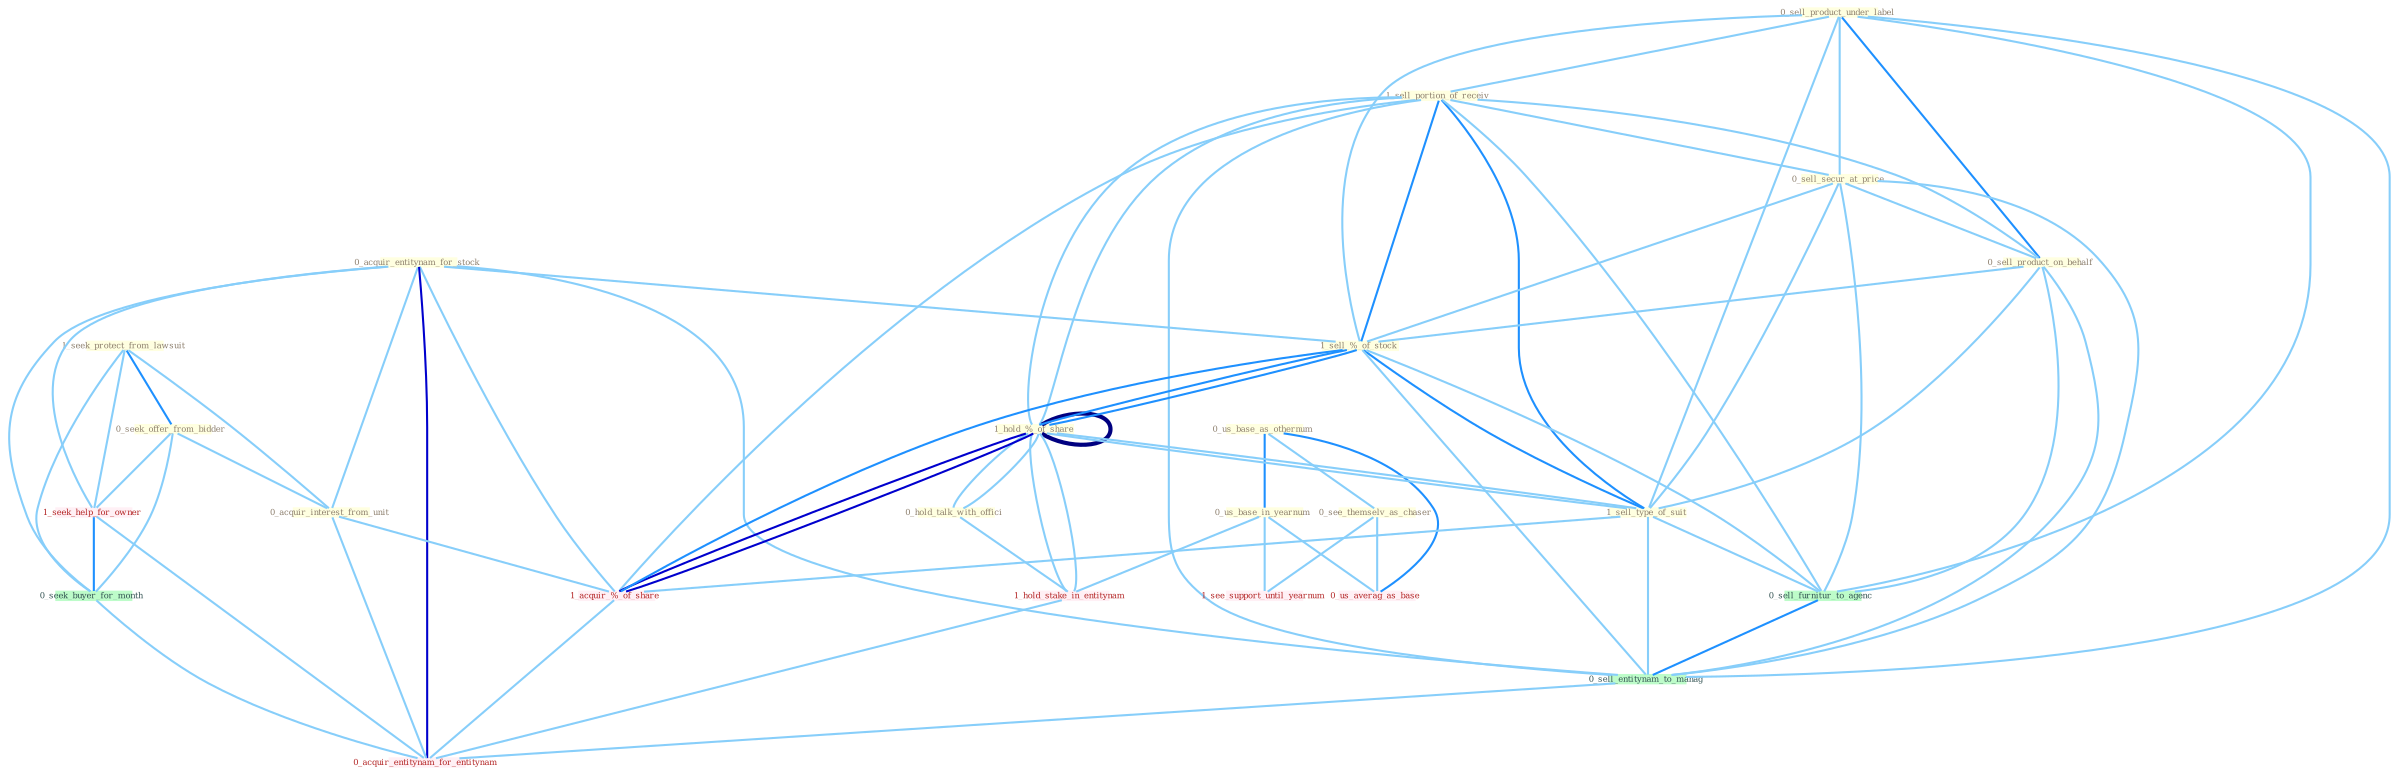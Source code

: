 Graph G{ 
    node
    [shape=polygon,style=filled,width=.5,height=.06,color="#BDFCC9",fixedsize=true,fontsize=4,
    fontcolor="#2f4f4f"];
    {node
    [color="#ffffe0", fontcolor="#8b7d6b"] "1_seek_protect_from_lawsuit " "0_sell_product_under_label " "0_us_base_as_othernum " "1_sell_portion_of_receiv " "0_acquir_entitynam_for_stock " "0_seek_offer_from_bidder " "0_acquir_interest_from_unit " "1_hold_%_of_share " "0_sell_secur_at_price " "0_sell_product_on_behalf " "0_hold_talk_with_offici " "0_us_base_in_yearnum " "1_sell_%_of_stock " "0_see_themselv_as_chaser " "1_sell_type_of_suit "}
{node [color="#fff0f5", fontcolor="#b22222"] "1_hold_%_of_share " "1_hold_stake_in_entitynam " "1_seek_help_for_owner " "1_acquir_%_of_share " "1_see_support_until_yearnum " "0_us_averag_as_base " "0_acquir_entitynam_for_entitynam "}
edge [color="#B0E2FF"];

	"1_seek_protect_from_lawsuit " -- "0_seek_offer_from_bidder " [w="2", color="#1e90ff" , len=0.8];
	"1_seek_protect_from_lawsuit " -- "0_acquir_interest_from_unit " [w="1", color="#87cefa" ];
	"1_seek_protect_from_lawsuit " -- "1_seek_help_for_owner " [w="1", color="#87cefa" ];
	"1_seek_protect_from_lawsuit " -- "0_seek_buyer_for_month " [w="1", color="#87cefa" ];
	"0_sell_product_under_label " -- "1_sell_portion_of_receiv " [w="1", color="#87cefa" ];
	"0_sell_product_under_label " -- "0_sell_secur_at_price " [w="1", color="#87cefa" ];
	"0_sell_product_under_label " -- "0_sell_product_on_behalf " [w="2", color="#1e90ff" , len=0.8];
	"0_sell_product_under_label " -- "1_sell_%_of_stock " [w="1", color="#87cefa" ];
	"0_sell_product_under_label " -- "1_sell_type_of_suit " [w="1", color="#87cefa" ];
	"0_sell_product_under_label " -- "0_sell_furnitur_to_agenc " [w="1", color="#87cefa" ];
	"0_sell_product_under_label " -- "0_sell_entitynam_to_manag " [w="1", color="#87cefa" ];
	"0_us_base_as_othernum " -- "0_us_base_in_yearnum " [w="2", color="#1e90ff" , len=0.8];
	"0_us_base_as_othernum " -- "0_see_themselv_as_chaser " [w="1", color="#87cefa" ];
	"0_us_base_as_othernum " -- "0_us_averag_as_base " [w="2", color="#1e90ff" , len=0.8];
	"1_sell_portion_of_receiv " -- "1_hold_%_of_share " [w="1", color="#87cefa" ];
	"1_sell_portion_of_receiv " -- "0_sell_secur_at_price " [w="1", color="#87cefa" ];
	"1_sell_portion_of_receiv " -- "0_sell_product_on_behalf " [w="1", color="#87cefa" ];
	"1_sell_portion_of_receiv " -- "1_sell_%_of_stock " [w="2", color="#1e90ff" , len=0.8];
	"1_sell_portion_of_receiv " -- "1_sell_type_of_suit " [w="2", color="#1e90ff" , len=0.8];
	"1_sell_portion_of_receiv " -- "1_hold_%_of_share " [w="1", color="#87cefa" ];
	"1_sell_portion_of_receiv " -- "1_acquir_%_of_share " [w="1", color="#87cefa" ];
	"1_sell_portion_of_receiv " -- "0_sell_furnitur_to_agenc " [w="1", color="#87cefa" ];
	"1_sell_portion_of_receiv " -- "0_sell_entitynam_to_manag " [w="1", color="#87cefa" ];
	"0_acquir_entitynam_for_stock " -- "0_acquir_interest_from_unit " [w="1", color="#87cefa" ];
	"0_acquir_entitynam_for_stock " -- "1_sell_%_of_stock " [w="1", color="#87cefa" ];
	"0_acquir_entitynam_for_stock " -- "1_seek_help_for_owner " [w="1", color="#87cefa" ];
	"0_acquir_entitynam_for_stock " -- "0_seek_buyer_for_month " [w="1", color="#87cefa" ];
	"0_acquir_entitynam_for_stock " -- "1_acquir_%_of_share " [w="1", color="#87cefa" ];
	"0_acquir_entitynam_for_stock " -- "0_sell_entitynam_to_manag " [w="1", color="#87cefa" ];
	"0_acquir_entitynam_for_stock " -- "0_acquir_entitynam_for_entitynam " [w="3", color="#0000cd" , len=0.6];
	"0_seek_offer_from_bidder " -- "0_acquir_interest_from_unit " [w="1", color="#87cefa" ];
	"0_seek_offer_from_bidder " -- "1_seek_help_for_owner " [w="1", color="#87cefa" ];
	"0_seek_offer_from_bidder " -- "0_seek_buyer_for_month " [w="1", color="#87cefa" ];
	"0_acquir_interest_from_unit " -- "1_acquir_%_of_share " [w="1", color="#87cefa" ];
	"0_acquir_interest_from_unit " -- "0_acquir_entitynam_for_entitynam " [w="1", color="#87cefa" ];
	"1_hold_%_of_share " -- "0_hold_talk_with_offici " [w="1", color="#87cefa" ];
	"1_hold_%_of_share " -- "1_sell_%_of_stock " [w="2", color="#1e90ff" , len=0.8];
	"1_hold_%_of_share " -- "1_sell_type_of_suit " [w="1", color="#87cefa" ];
	"1_hold_%_of_share " -- "1_hold_%_of_share " [w="4", style=bold, color="#000080", len=0.4];
	"1_hold_%_of_share " -- "1_hold_stake_in_entitynam " [w="1", color="#87cefa" ];
	"1_hold_%_of_share " -- "1_acquir_%_of_share " [w="3", color="#0000cd" , len=0.6];
	"0_sell_secur_at_price " -- "0_sell_product_on_behalf " [w="1", color="#87cefa" ];
	"0_sell_secur_at_price " -- "1_sell_%_of_stock " [w="1", color="#87cefa" ];
	"0_sell_secur_at_price " -- "1_sell_type_of_suit " [w="1", color="#87cefa" ];
	"0_sell_secur_at_price " -- "0_sell_furnitur_to_agenc " [w="1", color="#87cefa" ];
	"0_sell_secur_at_price " -- "0_sell_entitynam_to_manag " [w="1", color="#87cefa" ];
	"0_sell_product_on_behalf " -- "1_sell_%_of_stock " [w="1", color="#87cefa" ];
	"0_sell_product_on_behalf " -- "1_sell_type_of_suit " [w="1", color="#87cefa" ];
	"0_sell_product_on_behalf " -- "0_sell_furnitur_to_agenc " [w="1", color="#87cefa" ];
	"0_sell_product_on_behalf " -- "0_sell_entitynam_to_manag " [w="1", color="#87cefa" ];
	"0_hold_talk_with_offici " -- "1_hold_%_of_share " [w="1", color="#87cefa" ];
	"0_hold_talk_with_offici " -- "1_hold_stake_in_entitynam " [w="1", color="#87cefa" ];
	"0_us_base_in_yearnum " -- "1_hold_stake_in_entitynam " [w="1", color="#87cefa" ];
	"0_us_base_in_yearnum " -- "1_see_support_until_yearnum " [w="1", color="#87cefa" ];
	"0_us_base_in_yearnum " -- "0_us_averag_as_base " [w="1", color="#87cefa" ];
	"1_sell_%_of_stock " -- "1_sell_type_of_suit " [w="2", color="#1e90ff" , len=0.8];
	"1_sell_%_of_stock " -- "1_hold_%_of_share " [w="2", color="#1e90ff" , len=0.8];
	"1_sell_%_of_stock " -- "1_acquir_%_of_share " [w="2", color="#1e90ff" , len=0.8];
	"1_sell_%_of_stock " -- "0_sell_furnitur_to_agenc " [w="1", color="#87cefa" ];
	"1_sell_%_of_stock " -- "0_sell_entitynam_to_manag " [w="1", color="#87cefa" ];
	"0_see_themselv_as_chaser " -- "1_see_support_until_yearnum " [w="1", color="#87cefa" ];
	"0_see_themselv_as_chaser " -- "0_us_averag_as_base " [w="1", color="#87cefa" ];
	"1_sell_type_of_suit " -- "1_hold_%_of_share " [w="1", color="#87cefa" ];
	"1_sell_type_of_suit " -- "1_acquir_%_of_share " [w="1", color="#87cefa" ];
	"1_sell_type_of_suit " -- "0_sell_furnitur_to_agenc " [w="1", color="#87cefa" ];
	"1_sell_type_of_suit " -- "0_sell_entitynam_to_manag " [w="1", color="#87cefa" ];
	"1_hold_%_of_share " -- "1_hold_stake_in_entitynam " [w="1", color="#87cefa" ];
	"1_hold_%_of_share " -- "1_acquir_%_of_share " [w="3", color="#0000cd" , len=0.6];
	"1_hold_stake_in_entitynam " -- "0_acquir_entitynam_for_entitynam " [w="1", color="#87cefa" ];
	"1_seek_help_for_owner " -- "0_seek_buyer_for_month " [w="2", color="#1e90ff" , len=0.8];
	"1_seek_help_for_owner " -- "0_acquir_entitynam_for_entitynam " [w="1", color="#87cefa" ];
	"0_seek_buyer_for_month " -- "0_acquir_entitynam_for_entitynam " [w="1", color="#87cefa" ];
	"1_acquir_%_of_share " -- "0_acquir_entitynam_for_entitynam " [w="1", color="#87cefa" ];
	"0_sell_furnitur_to_agenc " -- "0_sell_entitynam_to_manag " [w="2", color="#1e90ff" , len=0.8];
	"0_sell_entitynam_to_manag " -- "0_acquir_entitynam_for_entitynam " [w="1", color="#87cefa" ];
}